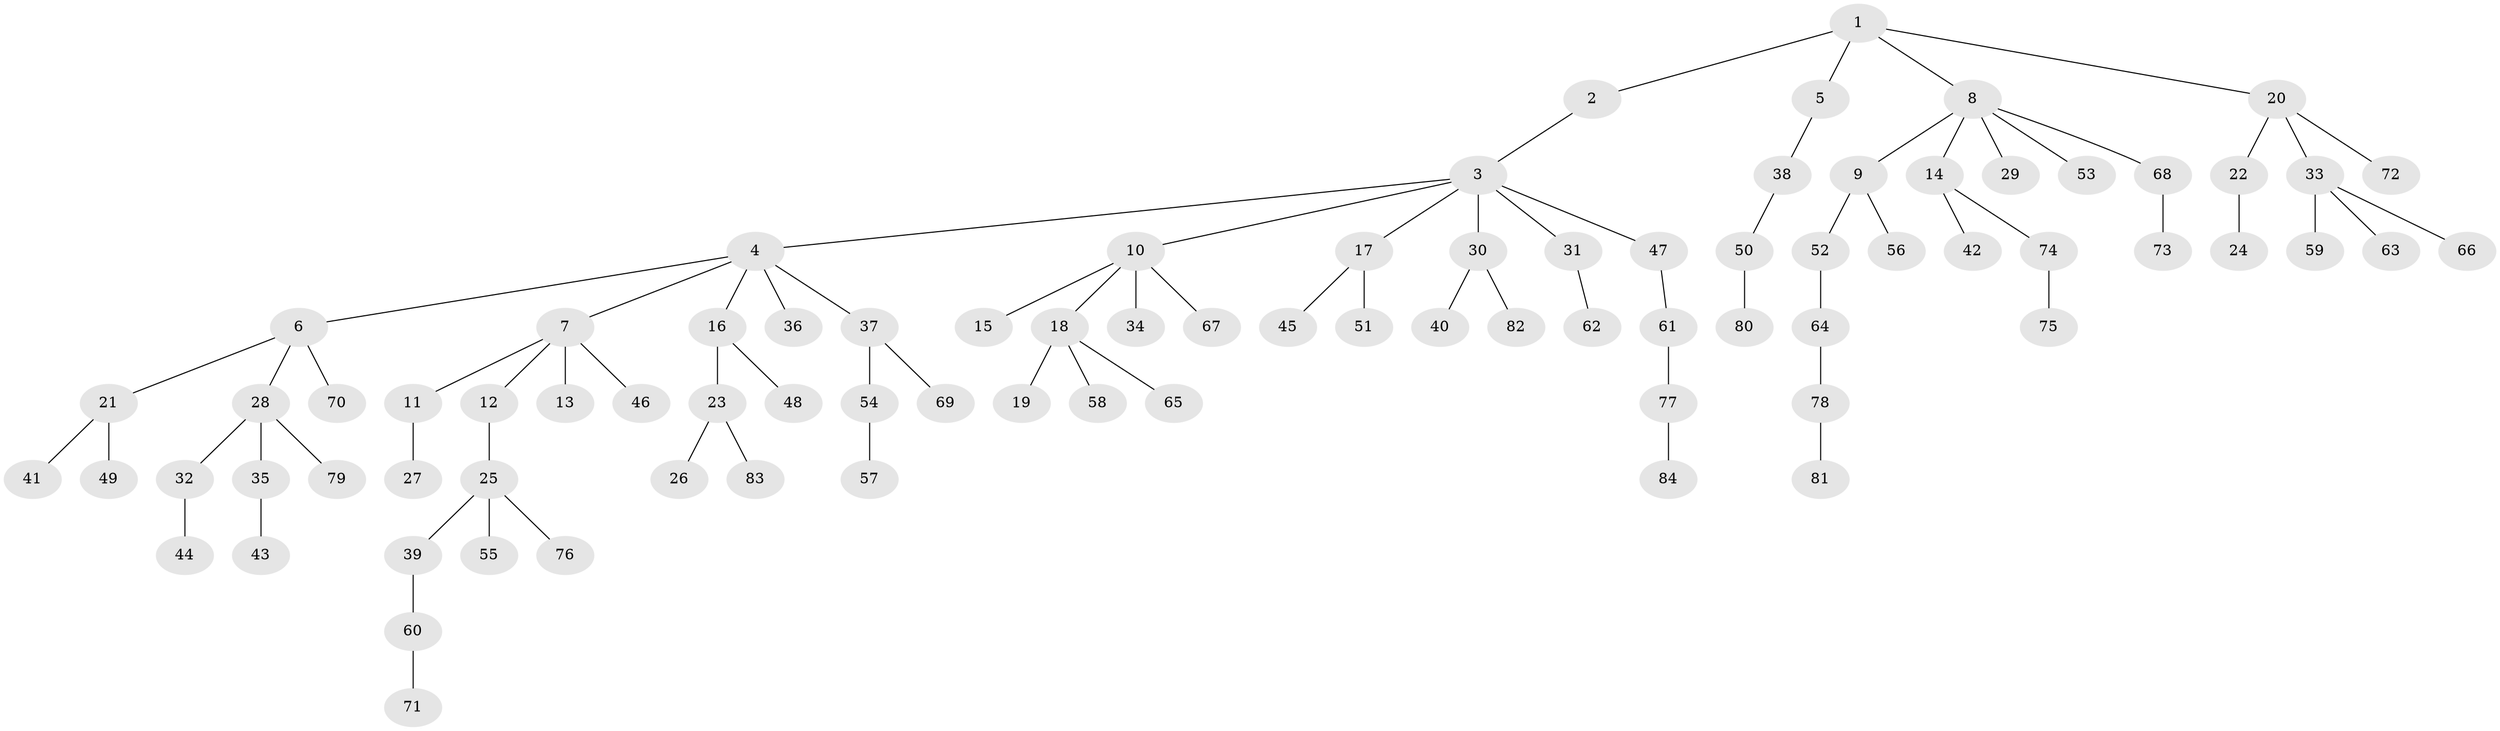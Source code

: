 // original degree distribution, {5: 0.03597122302158273, 3: 0.10071942446043165, 8: 0.007194244604316547, 7: 0.014388489208633094, 4: 0.05755395683453238, 6: 0.014388489208633094, 1: 0.5107913669064749, 2: 0.2589928057553957}
// Generated by graph-tools (version 1.1) at 2025/51/03/04/25 22:51:30]
// undirected, 84 vertices, 83 edges
graph export_dot {
  node [color=gray90,style=filled];
  1;
  2;
  3;
  4;
  5;
  6;
  7;
  8;
  9;
  10;
  11;
  12;
  13;
  14;
  15;
  16;
  17;
  18;
  19;
  20;
  21;
  22;
  23;
  24;
  25;
  26;
  27;
  28;
  29;
  30;
  31;
  32;
  33;
  34;
  35;
  36;
  37;
  38;
  39;
  40;
  41;
  42;
  43;
  44;
  45;
  46;
  47;
  48;
  49;
  50;
  51;
  52;
  53;
  54;
  55;
  56;
  57;
  58;
  59;
  60;
  61;
  62;
  63;
  64;
  65;
  66;
  67;
  68;
  69;
  70;
  71;
  72;
  73;
  74;
  75;
  76;
  77;
  78;
  79;
  80;
  81;
  82;
  83;
  84;
  1 -- 2 [weight=1.0];
  1 -- 5 [weight=1.0];
  1 -- 8 [weight=1.0];
  1 -- 20 [weight=1.0];
  2 -- 3 [weight=1.0];
  3 -- 4 [weight=1.0];
  3 -- 10 [weight=1.0];
  3 -- 17 [weight=1.0];
  3 -- 30 [weight=1.0];
  3 -- 31 [weight=1.0];
  3 -- 47 [weight=1.0];
  4 -- 6 [weight=1.0];
  4 -- 7 [weight=1.0];
  4 -- 16 [weight=1.0];
  4 -- 36 [weight=1.0];
  4 -- 37 [weight=1.0];
  5 -- 38 [weight=1.0];
  6 -- 21 [weight=1.0];
  6 -- 28 [weight=1.0];
  6 -- 70 [weight=1.0];
  7 -- 11 [weight=1.0];
  7 -- 12 [weight=1.0];
  7 -- 13 [weight=1.0];
  7 -- 46 [weight=1.0];
  8 -- 9 [weight=1.0];
  8 -- 14 [weight=1.0];
  8 -- 29 [weight=1.0];
  8 -- 53 [weight=1.0];
  8 -- 68 [weight=1.0];
  9 -- 52 [weight=1.0];
  9 -- 56 [weight=1.0];
  10 -- 15 [weight=1.0];
  10 -- 18 [weight=1.0];
  10 -- 34 [weight=1.0];
  10 -- 67 [weight=1.0];
  11 -- 27 [weight=1.0];
  12 -- 25 [weight=1.0];
  14 -- 42 [weight=1.0];
  14 -- 74 [weight=1.0];
  16 -- 23 [weight=1.0];
  16 -- 48 [weight=1.0];
  17 -- 45 [weight=1.0];
  17 -- 51 [weight=1.0];
  18 -- 19 [weight=1.0];
  18 -- 58 [weight=1.0];
  18 -- 65 [weight=1.0];
  20 -- 22 [weight=1.0];
  20 -- 33 [weight=1.0];
  20 -- 72 [weight=1.0];
  21 -- 41 [weight=1.0];
  21 -- 49 [weight=1.0];
  22 -- 24 [weight=1.0];
  23 -- 26 [weight=1.0];
  23 -- 83 [weight=1.0];
  25 -- 39 [weight=1.0];
  25 -- 55 [weight=1.0];
  25 -- 76 [weight=1.0];
  28 -- 32 [weight=1.0];
  28 -- 35 [weight=1.0];
  28 -- 79 [weight=1.0];
  30 -- 40 [weight=1.0];
  30 -- 82 [weight=1.0];
  31 -- 62 [weight=1.0];
  32 -- 44 [weight=1.0];
  33 -- 59 [weight=1.0];
  33 -- 63 [weight=1.0];
  33 -- 66 [weight=1.0];
  35 -- 43 [weight=1.0];
  37 -- 54 [weight=1.0];
  37 -- 69 [weight=1.0];
  38 -- 50 [weight=1.0];
  39 -- 60 [weight=1.0];
  47 -- 61 [weight=1.0];
  50 -- 80 [weight=1.0];
  52 -- 64 [weight=1.0];
  54 -- 57 [weight=1.0];
  60 -- 71 [weight=1.0];
  61 -- 77 [weight=1.0];
  64 -- 78 [weight=1.0];
  68 -- 73 [weight=1.0];
  74 -- 75 [weight=1.0];
  77 -- 84 [weight=1.0];
  78 -- 81 [weight=1.0];
}
